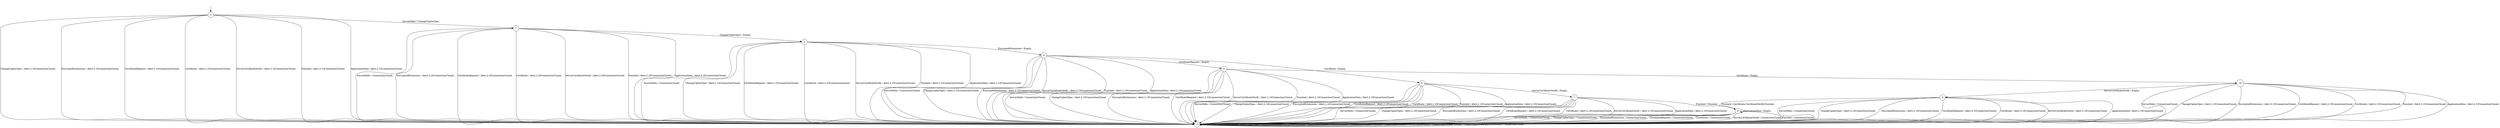 digraph g {
__start0 [label="" shape="none"];

	s0 [shape="circle" label="0"];
	s1 [shape="circle" label="1"];
	s2 [shape="circle" label="2"];
	s3 [shape="circle" label="3"];
	s4 [shape="circle" label="4"];
	s5 [shape="circle" label="5"];
	s6 [shape="circle" label="6"];
	s7 [shape="circle" label="7"];
	s8 [shape="circle" label="8"];
	s9 [shape="circle" label="9"];
	s10 [shape="circle" label="10"];
	s0 -> s1 [label="ServerHello / ChangeCipherSpec,"];
	s0 -> s2 [label="ChangeCipherSpec / Alert,2.10ConnectionClosed,"];
	s0 -> s2 [label="EncryptedExtensions / Alert,2.10ConnectionClosed,"];
	s0 -> s2 [label="CertificateRequest / Alert,2.10ConnectionClosed,"];
	s0 -> s2 [label="Certificate / Alert,2.10ConnectionClosed,"];
	s0 -> s2 [label="ServerCertificateVerify / Alert,2.10ConnectionClosed,"];
	s0 -> s2 [label="Finished / Alert,2.10ConnectionClosed,"];
	s0 -> s2 [label="ApplicationData / Alert,2.10ConnectionClosed,"];
	s1 -> s2 [label="ServerHello / ConnectionClosed,"];
	s1 -> s3 [label="ChangeCipherSpec / Empty,"];
	s1 -> s2 [label="EncryptedExtensions / Alert,2.20ConnectionClosed,"];
	s1 -> s2 [label="CertificateRequest / Alert,2.20ConnectionClosed,"];
	s1 -> s2 [label="Certificate / Alert,2.20ConnectionClosed,"];
	s1 -> s2 [label="ServerCertificateVerify / Alert,2.20ConnectionClosed,"];
	s1 -> s2 [label="Finished / Alert,2.20ConnectionClosed,"];
	s1 -> s2 [label="ApplicationData / Alert,2.20ConnectionClosed,"];
	s2 -> s2 [label="ServerHello / ConnectionClosed"];
	s2 -> s2 [label="ChangeCipherSpec / ConnectionClosed"];
	s2 -> s2 [label="EncryptedExtensions / ConnectionClosed"];
	s2 -> s2 [label="CertificateRequest / ConnectionClosed"];
	s2 -> s2 [label="Certificate / ConnectionClosed"];
	s2 -> s2 [label="ServerCertificateVerify / ConnectionClosed"];
	s2 -> s2 [label="Finished / ConnectionClosed"];
	s2 -> s2 [label="ApplicationData / ConnectionClosed"];
	s3 -> s2 [label="ServerHello / ConnectionClosed,"];
	s3 -> s2 [label="ChangeCipherSpec / Alert,2.10ConnectionClosed,"];
	s3 -> s4 [label="EncryptedExtensions / Empty,"];
	s3 -> s2 [label="CertificateRequest / Alert,2.10ConnectionClosed,"];
	s3 -> s2 [label="Certificate / Alert,2.10ConnectionClosed,"];
	s3 -> s2 [label="ServerCertificateVerify / Alert,2.10ConnectionClosed,"];
	s3 -> s2 [label="Finished / Alert,2.10ConnectionClosed,"];
	s3 -> s2 [label="ApplicationData / Alert,2.10ConnectionClosed,"];
	s4 -> s2 [label="ServerHello / ConnectionClosed,"];
	s4 -> s2 [label="ChangeCipherSpec / Alert,2.10ConnectionClosed,"];
	s4 -> s2 [label="EncryptedExtensions / Alert,2.10ConnectionClosed,"];
	s4 -> s5 [label="CertificateRequest / Empty,"];
	s4 -> s6 [label="Certificate / Empty,"];
	s4 -> s2 [label="ServerCertificateVerify / Alert,2.10ConnectionClosed,"];
	s4 -> s2 [label="Finished / Alert,2.10ConnectionClosed,"];
	s4 -> s2 [label="ApplicationData / Alert,2.10ConnectionClosed,"];
	s5 -> s2 [label="ServerHello / ConnectionClosed,"];
	s5 -> s2 [label="ChangeCipherSpec / Alert,2.10ConnectionClosed,"];
	s5 -> s2 [label="EncryptedExtensions / Alert,2.10ConnectionClosed,"];
	s5 -> s2 [label="CertificateRequest / Alert,2.10ConnectionClosed,"];
	s5 -> s10 [label="Certificate / Empty,"];
	s5 -> s2 [label="ServerCertificateVerify / Alert,2.10ConnectionClosed,"];
	s5 -> s2 [label="Finished / Alert,2.10ConnectionClosed,"];
	s5 -> s2 [label="ApplicationData / Alert,2.10ConnectionClosed,"];
	s6 -> s2 [label="ServerHello / ConnectionClosed,"];
	s6 -> s2 [label="ChangeCipherSpec / Alert,2.10ConnectionClosed,"];
	s6 -> s2 [label="EncryptedExtensions / Alert,2.10ConnectionClosed,"];
	s6 -> s2 [label="CertificateRequest / Alert,2.10ConnectionClosed,"];
	s6 -> s2 [label="Certificate / Alert,2.10ConnectionClosed,"];
	s6 -> s7 [label="ServerCertificateVerify / Empty,"];
	s6 -> s2 [label="Finished / Alert,2.10ConnectionClosed,"];
	s6 -> s2 [label="ApplicationData / Alert,2.10ConnectionClosed,"];
	s7 -> s2 [label="ServerHello / ConnectionClosed,"];
	s7 -> s2 [label="ChangeCipherSpec / Alert,2.10ConnectionClosed,"];
	s7 -> s2 [label="EncryptedExtensions / Alert,2.10ConnectionClosed,"];
	s7 -> s2 [label="CertificateRequest / Alert,2.10ConnectionClosed,"];
	s7 -> s2 [label="Certificate / Alert,2.10ConnectionClosed,"];
	s7 -> s2 [label="ServerCertificateVerify / Alert,2.10ConnectionClosed,"];
	s7 -> s8 [label="Finished / Finished,"];
	s7 -> s2 [label="ApplicationData / Alert,2.10ConnectionClosed,"];
	s8 -> s2 [label="ServerHello / ConnectionClosed"];
	s8 -> s2 [label="ChangeCipherSpec / ConnectionClosed"];
	s8 -> s2 [label="EncryptedExtensions / ConnectionClosed"];
	s8 -> s2 [label="CertificateRequest / ConnectionClosed"];
	s8 -> s2 [label="Certificate / ConnectionClosed"];
	s8 -> s2 [label="ServerCertificateVerify / ConnectionClosed"];
	s8 -> s2 [label="Finished / ConnectionClosed"];
	s8 -> s8 [label="ApplicationData / Empty,"];
	s9 -> s2 [label="ServerHello / ConnectionClosed,"];
	s9 -> s2 [label="ChangeCipherSpec / Alert,2.10ConnectionClosed,"];
	s9 -> s2 [label="EncryptedExtensions / Alert,2.10ConnectionClosed,"];
	s9 -> s2 [label="CertificateRequest / Alert,2.10ConnectionClosed,"];
	s9 -> s2 [label="Certificate / Alert,2.10ConnectionClosed,"];
	s9 -> s2 [label="ServerCertificateVerify / Alert,2.10ConnectionClosed,"];
	s9 -> s8 [label="Finished / Certificate,CertificateVerify,Finished,"];
	s9 -> s2 [label="ApplicationData / Alert,2.10ConnectionClosed,"];
	s10 -> s2 [label="ServerHello / ConnectionClosed,"];
	s10 -> s2 [label="ChangeCipherSpec / Alert,2.10ConnectionClosed,"];
	s10 -> s2 [label="EncryptedExtensions / Alert,2.10ConnectionClosed,"];
	s10 -> s2 [label="CertificateRequest / Alert,2.10ConnectionClosed,"];
	s10 -> s2 [label="Certificate / Alert,2.10ConnectionClosed,"];
	s10 -> s9 [label="ServerCertificateVerify / Empty,"];
	s10 -> s2 [label="Finished / Alert,2.10ConnectionClosed,"];
	s10 -> s2 [label="ApplicationData / Alert,2.10ConnectionClosed,"];

__start0 -> s0;
}
